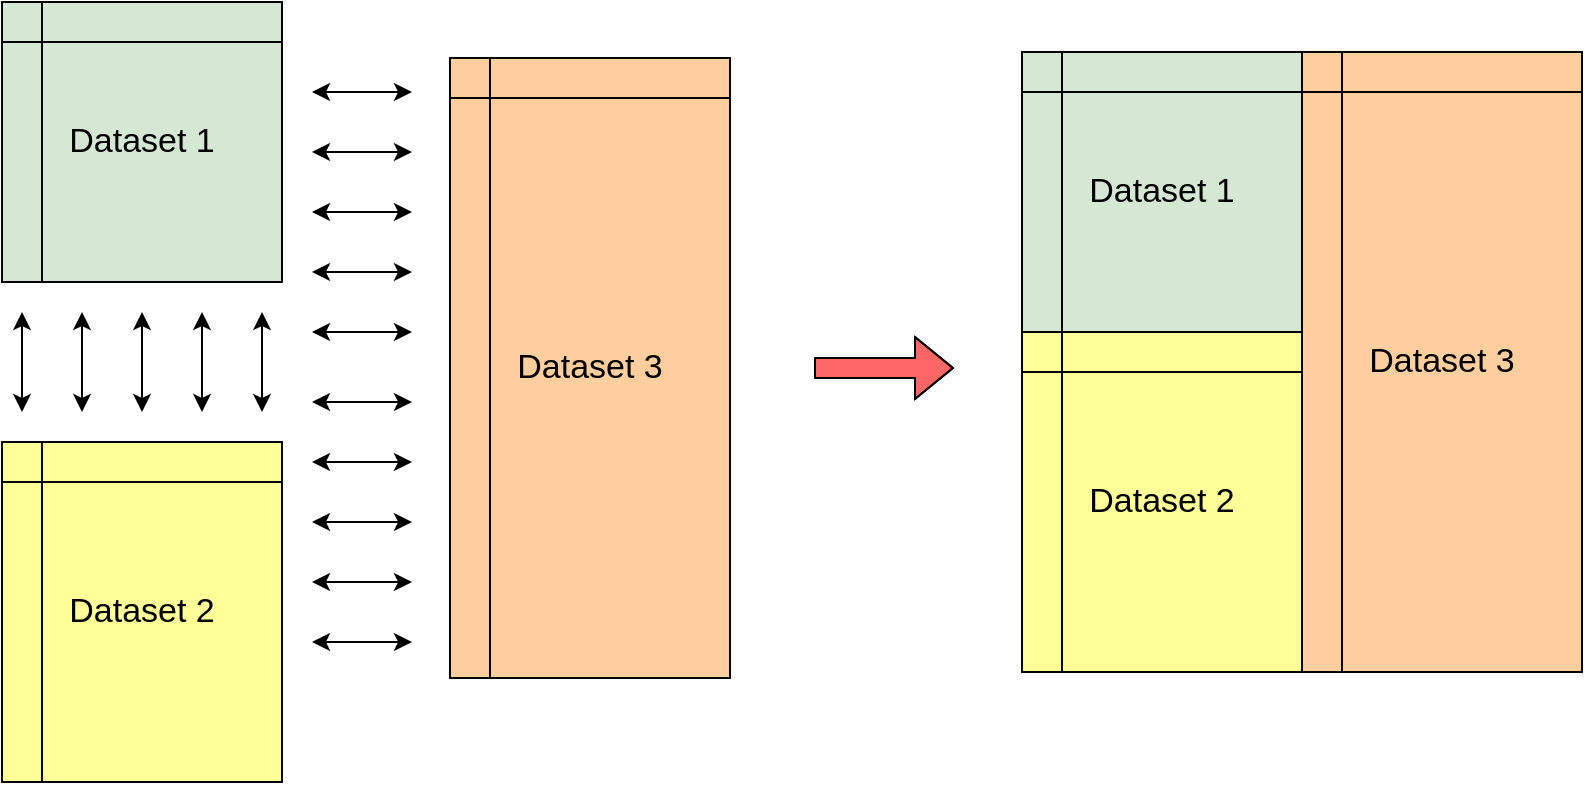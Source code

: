<mxGraphModel dx="930" dy="967" grid="0" gridSize="10" guides="1" tooltips="1" connect="1" arrows="1" fold="1" page="1" pageScale="1" pageWidth="827" pageHeight="1169" background="none"><root><mxCell id="0"/><mxCell id="1" parent="0"/><mxCell id="2" value="Dataset 1" style="shape=internalStorage;whiteSpace=wrap;html=1;fontSize=17;fillColor=#D5E8D4;" vertex="1" parent="1"><mxGeometry x="20" y="110" width="140" height="140" as="geometry"/></mxCell><mxCell id="3" value="Dataset 2" style="shape=internalStorage;whiteSpace=wrap;html=1;fontSize=17;fillColor=#FFFF99;" vertex="1" parent="1"><mxGeometry x="20" y="330" width="140" height="170" as="geometry"/></mxCell><mxCell id="4" value="Dataset 3" style="shape=internalStorage;whiteSpace=wrap;html=1;fontSize=17;fillColor=#FFCE9F;" vertex="1" parent="1"><mxGeometry x="244" y="138" width="140" height="310" as="geometry"/></mxCell><mxCell id="5" value="Dataset 1" style="shape=internalStorage;whiteSpace=wrap;html=1;fontSize=17;fillColor=#D5E8D4;" vertex="1" parent="1"><mxGeometry x="530" y="135" width="140" height="140" as="geometry"/></mxCell><mxCell id="6" value="Dataset 2" style="shape=internalStorage;whiteSpace=wrap;html=1;fontSize=17;fillColor=#FFFF99;" vertex="1" parent="1"><mxGeometry x="530" y="275" width="140" height="170" as="geometry"/></mxCell><mxCell id="7" value="Dataset 3" style="shape=internalStorage;whiteSpace=wrap;html=1;fontSize=17;fillColor=#FFCE9F;" vertex="1" parent="1"><mxGeometry x="670" y="135" width="140" height="310" as="geometry"/></mxCell><mxCell id="32" value="" style="group" vertex="1" connectable="0" parent="1"><mxGeometry x="140" y="190" width="120" height="205" as="geometry"/></mxCell><mxCell id="19" value="" style="group;rotation=90;" vertex="1" connectable="0" parent="32"><mxGeometry width="120" height="50" as="geometry"/></mxCell><mxCell id="14" value="" style="endArrow=classic;startArrow=classic;html=1;fontSize=17;" edge="1" parent="19"><mxGeometry width="50" height="50" relative="1" as="geometry"><mxPoint x="35" y="-35" as="sourcePoint"/><mxPoint x="85" y="-35" as="targetPoint"/></mxGeometry></mxCell><mxCell id="15" value="" style="endArrow=classic;startArrow=classic;html=1;fontSize=17;" edge="1" parent="19"><mxGeometry width="50" height="50" relative="1" as="geometry"><mxPoint x="35" y="-5" as="sourcePoint"/><mxPoint x="85" y="-5" as="targetPoint"/></mxGeometry></mxCell><mxCell id="16" value="" style="endArrow=classic;startArrow=classic;html=1;fontSize=17;" edge="1" parent="19"><mxGeometry width="50" height="50" relative="1" as="geometry"><mxPoint x="35" y="25" as="sourcePoint"/><mxPoint x="85" y="25" as="targetPoint"/><Array as="points"><mxPoint x="35" y="25"/></Array></mxGeometry></mxCell><mxCell id="17" value="" style="endArrow=classic;startArrow=classic;html=1;fontSize=17;" edge="1" parent="19"><mxGeometry width="50" height="50" relative="1" as="geometry"><mxPoint x="35" y="55" as="sourcePoint"/><mxPoint x="85" y="55" as="targetPoint"/><Array as="points"><mxPoint x="75" y="55"/></Array></mxGeometry></mxCell><mxCell id="18" value="" style="endArrow=classic;startArrow=classic;html=1;fontSize=17;" edge="1" parent="19"><mxGeometry width="50" height="50" relative="1" as="geometry"><mxPoint x="35" y="85" as="sourcePoint"/><mxPoint x="85" y="85" as="targetPoint"/></mxGeometry></mxCell><mxCell id="26" value="" style="group;rotation=90;" vertex="1" connectable="0" parent="32"><mxGeometry y="155" width="120" height="50" as="geometry"/></mxCell><mxCell id="27" value="" style="endArrow=classic;startArrow=classic;html=1;fontSize=17;" edge="1" parent="26"><mxGeometry width="50" height="50" relative="1" as="geometry"><mxPoint x="35" y="-35" as="sourcePoint"/><mxPoint x="85" y="-35" as="targetPoint"/></mxGeometry></mxCell><mxCell id="28" value="" style="endArrow=classic;startArrow=classic;html=1;fontSize=17;" edge="1" parent="26"><mxGeometry width="50" height="50" relative="1" as="geometry"><mxPoint x="35" y="-5" as="sourcePoint"/><mxPoint x="85" y="-5" as="targetPoint"/></mxGeometry></mxCell><mxCell id="29" value="" style="endArrow=classic;startArrow=classic;html=1;fontSize=17;" edge="1" parent="26"><mxGeometry width="50" height="50" relative="1" as="geometry"><mxPoint x="35" y="25" as="sourcePoint"/><mxPoint x="85" y="25" as="targetPoint"/><Array as="points"><mxPoint x="35" y="25"/></Array></mxGeometry></mxCell><mxCell id="30" value="" style="endArrow=classic;startArrow=classic;html=1;fontSize=17;" edge="1" parent="26"><mxGeometry width="50" height="50" relative="1" as="geometry"><mxPoint x="35" y="55" as="sourcePoint"/><mxPoint x="85" y="55" as="targetPoint"/><Array as="points"><mxPoint x="75" y="55"/></Array></mxGeometry></mxCell><mxCell id="31" value="" style="endArrow=classic;startArrow=classic;html=1;fontSize=17;" edge="1" parent="26"><mxGeometry width="50" height="50" relative="1" as="geometry"><mxPoint x="35" y="85" as="sourcePoint"/><mxPoint x="85" y="85" as="targetPoint"/></mxGeometry></mxCell><mxCell id="33" value="" style="shape=flexArrow;endArrow=classic;html=1;fillColor=#FF6666;fontSize=17;" edge="1" parent="1"><mxGeometry width="50" height="50" relative="1" as="geometry"><mxPoint x="426" y="293" as="sourcePoint"/><mxPoint x="496" y="293" as="targetPoint"/><Array as="points"><mxPoint x="462" y="293"/></Array></mxGeometry></mxCell><mxCell id="35" value="" style="group" vertex="1" connectable="0" parent="1"><mxGeometry x="30" y="265" width="120" height="50" as="geometry"/></mxCell><mxCell id="8" value="" style="endArrow=classic;startArrow=classic;html=1;fontSize=17;" edge="1" parent="35"><mxGeometry width="50" height="50" relative="1" as="geometry"><mxPoint y="50" as="sourcePoint"/><mxPoint as="targetPoint"/></mxGeometry></mxCell><mxCell id="9" value="" style="endArrow=classic;startArrow=classic;html=1;fontSize=17;" edge="1" parent="35"><mxGeometry width="50" height="50" relative="1" as="geometry"><mxPoint x="30" y="50" as="sourcePoint"/><mxPoint x="30" as="targetPoint"/></mxGeometry></mxCell><mxCell id="10" value="" style="endArrow=classic;startArrow=classic;html=1;fontSize=17;" edge="1" parent="35"><mxGeometry width="50" height="50" relative="1" as="geometry"><mxPoint x="60" y="50" as="sourcePoint"/><mxPoint x="60" as="targetPoint"/></mxGeometry></mxCell><mxCell id="11" value="" style="endArrow=classic;startArrow=classic;html=1;fontSize=17;" edge="1" parent="35"><mxGeometry width="50" height="50" relative="1" as="geometry"><mxPoint x="90" y="50" as="sourcePoint"/><mxPoint x="90" as="targetPoint"/><Array as="points"><mxPoint x="90" y="10"/></Array></mxGeometry></mxCell><mxCell id="12" value="" style="endArrow=classic;startArrow=classic;html=1;fontSize=17;" edge="1" parent="35"><mxGeometry width="50" height="50" relative="1" as="geometry"><mxPoint x="120" y="50" as="sourcePoint"/><mxPoint x="120" as="targetPoint"/></mxGeometry></mxCell></root></mxGraphModel>